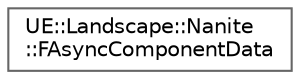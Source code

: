 digraph "Graphical Class Hierarchy"
{
 // INTERACTIVE_SVG=YES
 // LATEX_PDF_SIZE
  bgcolor="transparent";
  edge [fontname=Helvetica,fontsize=10,labelfontname=Helvetica,labelfontsize=10];
  node [fontname=Helvetica,fontsize=10,shape=box,height=0.2,width=0.4];
  rankdir="LR";
  Node0 [id="Node000000",label="UE::Landscape::Nanite\l::FAsyncComponentData",height=0.2,width=0.4,color="grey40", fillcolor="white", style="filled",URL="$d4/d79/structUE_1_1Landscape_1_1Nanite_1_1FAsyncComponentData.html",tooltip=" "];
}
